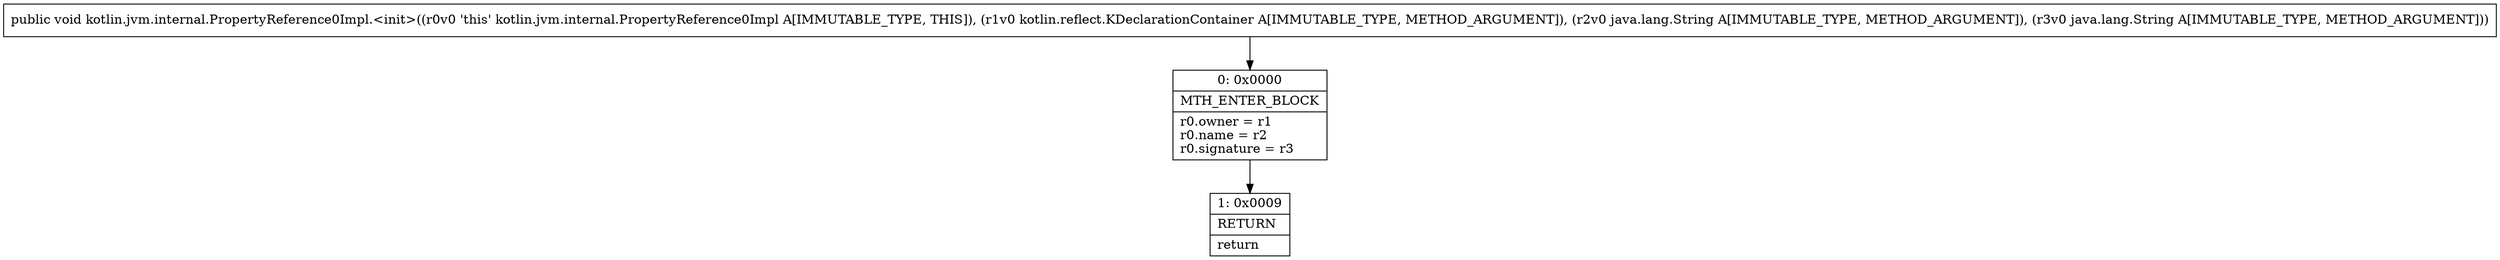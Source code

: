 digraph "CFG forkotlin.jvm.internal.PropertyReference0Impl.\<init\>(Lkotlin\/reflect\/KDeclarationContainer;Ljava\/lang\/String;Ljava\/lang\/String;)V" {
Node_0 [shape=record,label="{0\:\ 0x0000|MTH_ENTER_BLOCK\l|r0.owner = r1\lr0.name = r2\lr0.signature = r3\l}"];
Node_1 [shape=record,label="{1\:\ 0x0009|RETURN\l|return\l}"];
MethodNode[shape=record,label="{public void kotlin.jvm.internal.PropertyReference0Impl.\<init\>((r0v0 'this' kotlin.jvm.internal.PropertyReference0Impl A[IMMUTABLE_TYPE, THIS]), (r1v0 kotlin.reflect.KDeclarationContainer A[IMMUTABLE_TYPE, METHOD_ARGUMENT]), (r2v0 java.lang.String A[IMMUTABLE_TYPE, METHOD_ARGUMENT]), (r3v0 java.lang.String A[IMMUTABLE_TYPE, METHOD_ARGUMENT])) }"];
MethodNode -> Node_0;
Node_0 -> Node_1;
}

